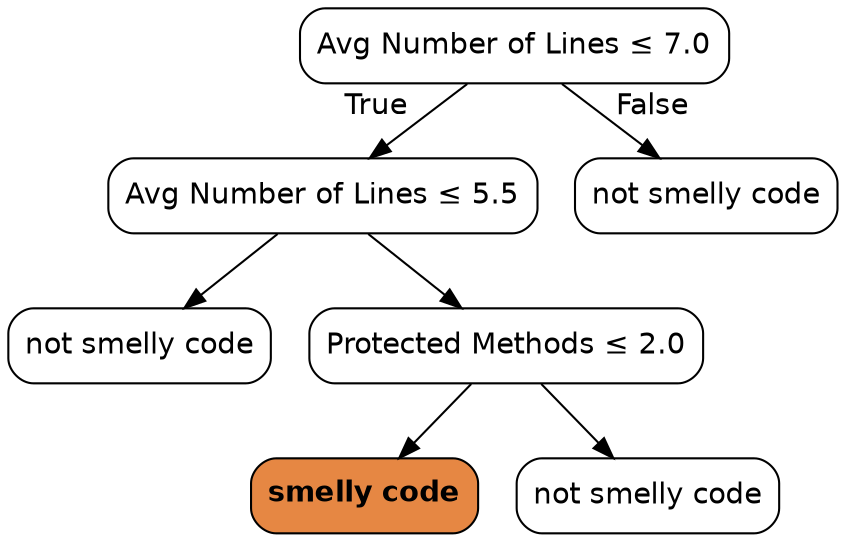 digraph Tree {
node [color="black", fontname=helvetica, shape=box,  style="filled, rounded", fillcolor="#FFFFFF"];
edge [fontname=helvetica];
0 [label=<Avg Number of Lines &le; 7.0>];
1 [label=<Avg Number of Lines &le; 5.5>];
0 -> 1  [headlabel="True", labelangle=45, labeldistance="2.5"];
3 [label=<not smelly code>];
1 -> 3;
4 [label=<Protected Methods &le; 2.0>];
1 -> 4;
5 [label=<<b>smelly code</b>>, fillcolor="#e68743"];
4 -> 5;
6 [label=<not smelly code>];
4 -> 6;
2 [label=<not smelly code>];
0 -> 2  [headlabel="False", labelangle="-45", labeldistance="2.5"];
}
